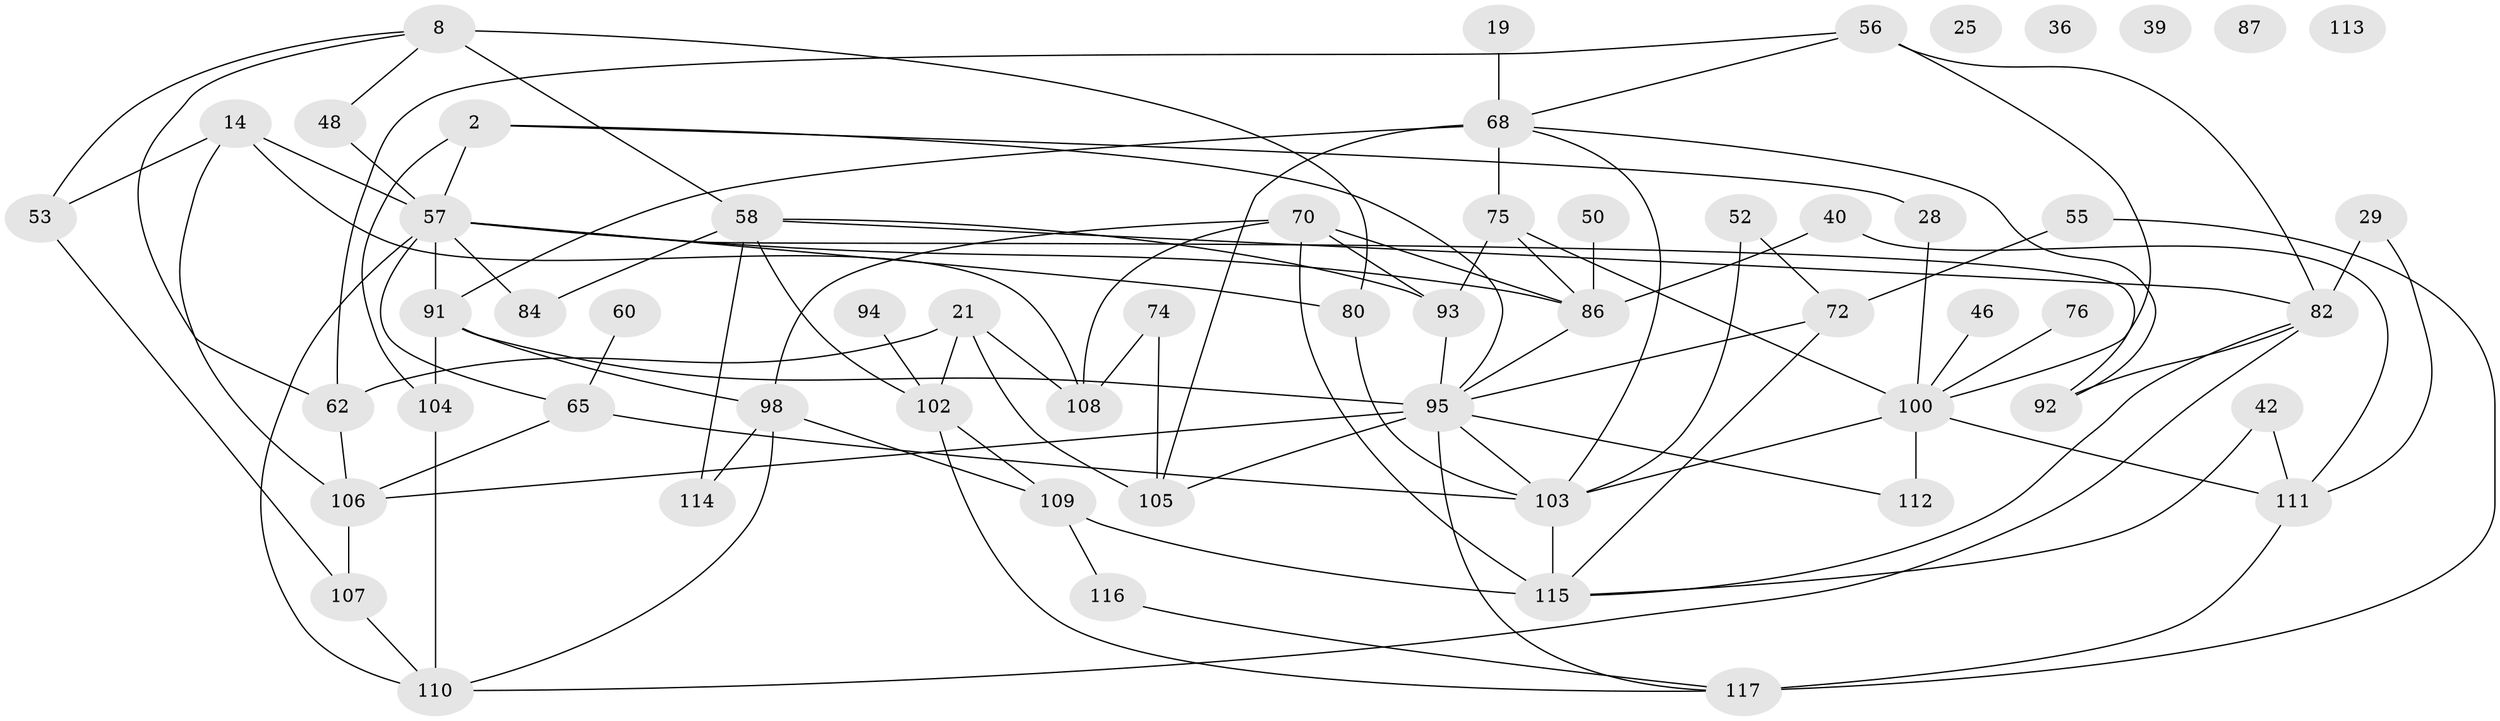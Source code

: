 // original degree distribution, {3: 0.1794871794871795, 5: 0.08547008547008547, 2: 0.2564102564102564, 1: 0.1282051282051282, 6: 0.03418803418803419, 4: 0.23931623931623933, 0: 0.03418803418803419, 7: 0.03418803418803419, 8: 0.008547008547008548}
// Generated by graph-tools (version 1.1) at 2025/42/03/04/25 21:42:41]
// undirected, 58 vertices, 102 edges
graph export_dot {
graph [start="1"]
  node [color=gray90,style=filled];
  2;
  8;
  14 [super="+12"];
  19;
  21;
  25;
  28;
  29;
  36 [super="+7"];
  39;
  40;
  42;
  46;
  48;
  50;
  52;
  53;
  55;
  56 [super="+4"];
  57 [super="+37"];
  58;
  60;
  62;
  65 [super="+61+44"];
  68 [super="+20"];
  70 [super="+32"];
  72;
  74;
  75;
  76;
  80 [super="+1"];
  82 [super="+43+10"];
  84;
  86 [super="+64"];
  87;
  91 [super="+22+67"];
  92 [super="+30"];
  93 [super="+89"];
  94;
  95 [super="+26+5+63+59"];
  98 [super="+18+38"];
  100 [super="+83"];
  102 [super="+99"];
  103 [super="+3+35+73"];
  104 [super="+77"];
  105 [super="+45+79"];
  106 [super="+23"];
  107 [super="+101"];
  108;
  109 [super="+71+81+96"];
  110 [super="+97+54"];
  111 [super="+90+51"];
  112;
  113;
  114;
  115 [super="+66"];
  116;
  117 [super="+78"];
  2 -- 28;
  2 -- 104 [weight=2];
  2 -- 57;
  2 -- 95;
  8 -- 48;
  8 -- 53;
  8 -- 58;
  8 -- 62;
  8 -- 80 [weight=2];
  14 -- 53 [weight=2];
  14 -- 57 [weight=2];
  14 -- 106;
  14 -- 108;
  19 -- 68;
  21 -- 62;
  21 -- 105 [weight=2];
  21 -- 108;
  21 -- 102;
  28 -- 100;
  29 -- 82;
  29 -- 111;
  40 -- 86;
  40 -- 111;
  42 -- 115;
  42 -- 111;
  46 -- 100;
  48 -- 57;
  50 -- 86;
  52 -- 72;
  52 -- 103;
  53 -- 107;
  55 -- 72;
  55 -- 117;
  56 -- 82;
  56 -- 68;
  56 -- 62;
  56 -- 100;
  57 -- 80 [weight=2];
  57 -- 65 [weight=2];
  57 -- 84;
  57 -- 92;
  57 -- 91;
  57 -- 86;
  57 -- 110;
  58 -- 82 [weight=2];
  58 -- 84;
  58 -- 102;
  58 -- 114;
  58 -- 93;
  60 -- 65;
  62 -- 106;
  65 -- 106;
  65 -- 103 [weight=2];
  68 -- 75;
  68 -- 103;
  68 -- 91 [weight=2];
  68 -- 92;
  68 -- 105;
  70 -- 86 [weight=2];
  70 -- 98;
  70 -- 115 [weight=2];
  70 -- 108;
  70 -- 93;
  72 -- 115;
  72 -- 95;
  74 -- 108;
  74 -- 105;
  75 -- 86;
  75 -- 93;
  75 -- 100;
  76 -- 100;
  80 -- 103;
  82 -- 92;
  82 -- 115 [weight=2];
  82 -- 110;
  86 -- 95;
  91 -- 95 [weight=2];
  91 -- 98;
  91 -- 104;
  93 -- 95;
  94 -- 102;
  95 -- 117;
  95 -- 106;
  95 -- 112;
  95 -- 103;
  95 -- 105 [weight=2];
  98 -- 114;
  98 -- 110;
  98 -- 109;
  100 -- 103 [weight=2];
  100 -- 112;
  100 -- 111 [weight=2];
  102 -- 117;
  102 -- 109;
  103 -- 115;
  104 -- 110;
  106 -- 107;
  107 -- 110;
  109 -- 115 [weight=2];
  109 -- 116;
  111 -- 117 [weight=2];
  116 -- 117;
}
